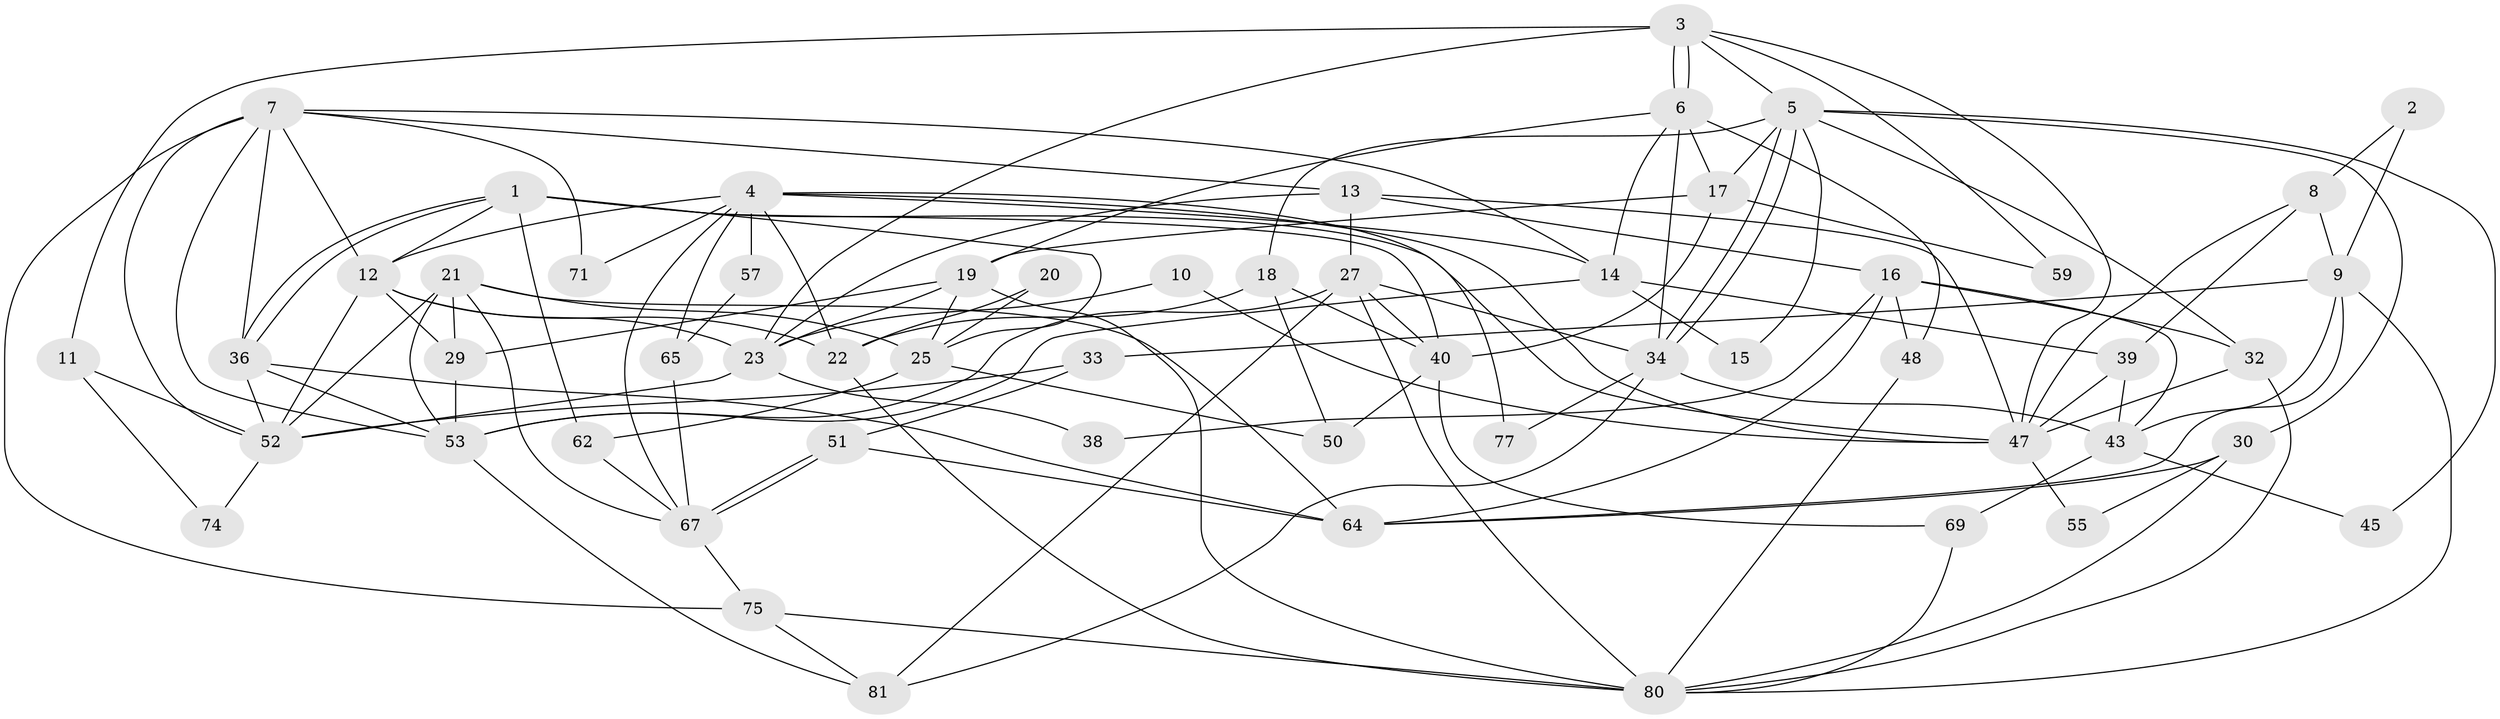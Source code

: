 // original degree distribution, {4: 0.25301204819277107, 2: 0.18072289156626506, 5: 0.21686746987951808, 3: 0.20481927710843373, 6: 0.0963855421686747, 7: 0.03614457831325301, 8: 0.012048192771084338}
// Generated by graph-tools (version 1.1) at 2025/41/03/06/25 10:41:58]
// undirected, 56 vertices, 135 edges
graph export_dot {
graph [start="1"]
  node [color=gray90,style=filled];
  1 [super="+66"];
  2;
  3 [super="+42"];
  4 [super="+35"];
  5 [super="+73"];
  6 [super="+56"];
  7 [super="+46"];
  8;
  9 [super="+72"];
  10;
  11;
  12 [super="+58"];
  13 [super="+61"];
  14;
  15;
  16 [super="+26"];
  17 [super="+24"];
  18;
  19 [super="+31"];
  20;
  21 [super="+41"];
  22;
  23 [super="+28"];
  25 [super="+63"];
  27 [super="+78"];
  29;
  30 [super="+68"];
  32;
  33;
  34 [super="+37"];
  36 [super="+54"];
  38;
  39 [super="+79"];
  40;
  43 [super="+44"];
  45;
  47 [super="+49"];
  48;
  50;
  51;
  52 [super="+76"];
  53 [super="+60"];
  55;
  57;
  59;
  62;
  64;
  65;
  67 [super="+70"];
  69;
  71;
  74;
  75 [super="+82"];
  77;
  80 [super="+83"];
  81;
  1 -- 36;
  1 -- 36;
  1 -- 25;
  1 -- 40;
  1 -- 12;
  1 -- 62;
  1 -- 47;
  2 -- 9;
  2 -- 8;
  3 -- 6;
  3 -- 6;
  3 -- 47;
  3 -- 5;
  3 -- 59;
  3 -- 11;
  3 -- 23;
  4 -- 47;
  4 -- 57;
  4 -- 77;
  4 -- 12;
  4 -- 65;
  4 -- 67;
  4 -- 22;
  4 -- 71;
  4 -- 14;
  5 -- 32;
  5 -- 34;
  5 -- 34;
  5 -- 17;
  5 -- 18;
  5 -- 45;
  5 -- 15;
  5 -- 30;
  6 -- 48;
  6 -- 34;
  6 -- 19;
  6 -- 14;
  6 -- 17;
  7 -- 71;
  7 -- 75;
  7 -- 52;
  7 -- 53;
  7 -- 12;
  7 -- 13;
  7 -- 14;
  7 -- 36;
  8 -- 39;
  8 -- 9;
  8 -- 47;
  9 -- 33;
  9 -- 64;
  9 -- 43;
  9 -- 80;
  10 -- 23;
  10 -- 47;
  11 -- 74;
  11 -- 52;
  12 -- 23;
  12 -- 52;
  12 -- 22;
  12 -- 29;
  13 -- 27;
  13 -- 16;
  13 -- 23;
  13 -- 47;
  14 -- 15;
  14 -- 39;
  14 -- 53;
  16 -- 64;
  16 -- 32;
  16 -- 48;
  16 -- 38;
  16 -- 43;
  17 -- 40;
  17 -- 19;
  17 -- 59;
  18 -- 22;
  18 -- 40;
  18 -- 50;
  19 -- 29;
  19 -- 80;
  19 -- 23;
  19 -- 25;
  20 -- 25;
  20 -- 22;
  21 -- 29;
  21 -- 52;
  21 -- 67;
  21 -- 64;
  21 -- 25;
  21 -- 53;
  22 -- 80;
  23 -- 52;
  23 -- 38;
  25 -- 50;
  25 -- 62;
  27 -- 34;
  27 -- 80 [weight=2];
  27 -- 81;
  27 -- 53;
  27 -- 40;
  29 -- 53;
  30 -- 80;
  30 -- 64;
  30 -- 55;
  32 -- 47;
  32 -- 80;
  33 -- 51;
  33 -- 52;
  34 -- 77;
  34 -- 81;
  34 -- 43 [weight=2];
  36 -- 52;
  36 -- 53;
  36 -- 64;
  39 -- 47;
  39 -- 43;
  40 -- 69;
  40 -- 50;
  43 -- 45 [weight=2];
  43 -- 69;
  47 -- 55;
  48 -- 80;
  51 -- 67;
  51 -- 67;
  51 -- 64;
  52 -- 74;
  53 -- 81;
  57 -- 65;
  62 -- 67;
  65 -- 67;
  67 -- 75;
  69 -- 80;
  75 -- 80;
  75 -- 81;
}
